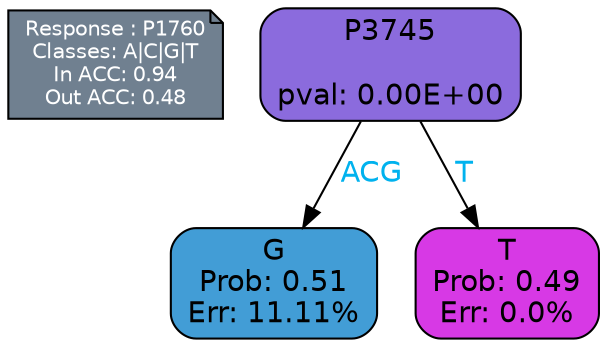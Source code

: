 digraph Tree {
node [shape=box, style="filled, rounded", color="black", fontname=helvetica] ;
graph [ranksep=equally, splines=polylines, bgcolor=transparent, dpi=600] ;
edge [fontname=helvetica] ;
LEGEND [label="Response : P1760
Classes: A|C|G|T
In ACC: 0.94
Out ACC: 0.48
",shape=note,align=left,style=filled,fillcolor="slategray",fontcolor="white",fontsize=10];1 [label="P3745

pval: 0.00E+00", fillcolor="#8b6bdd"] ;
2 [label="G
Prob: 0.51
Err: 11.11%", fillcolor="#429dd6"] ;
3 [label="T
Prob: 0.49
Err: 0.0%", fillcolor="#d739e5"] ;
1 -> 2 [label="ACG",fontcolor=deepskyblue2] ;
1 -> 3 [label="T",fontcolor=deepskyblue2] ;
{rank = same; 2;3;}{rank = same; LEGEND;1;}}